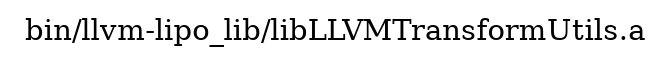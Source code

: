digraph "bin/llvm-lipo_lib/libLLVMTransformUtils.a" {
	label="bin/llvm-lipo_lib/libLLVMTransformUtils.a";
	rankdir=LR;

}
